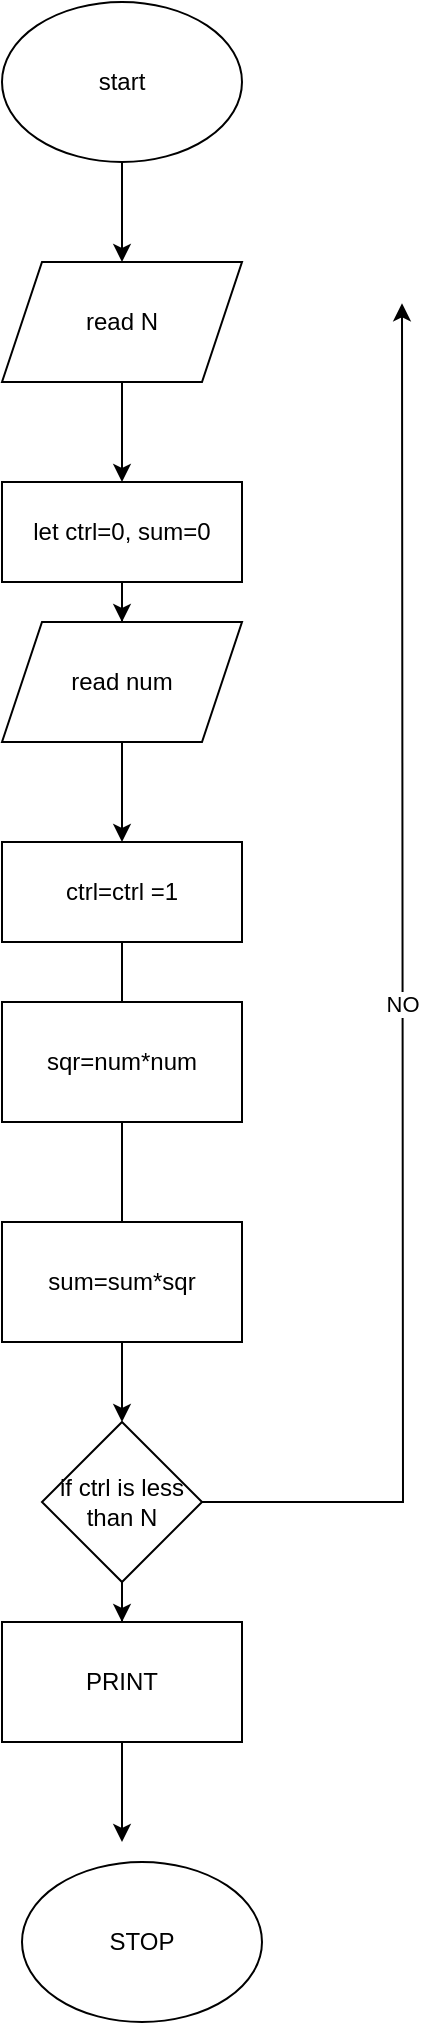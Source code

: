 <mxfile version="20.8.13" type="github">
  <diagram name="Page-1" id="86-W58Dd_mb5PwPu8C0x">
    <mxGraphModel dx="550" dy="439" grid="1" gridSize="10" guides="1" tooltips="1" connect="1" arrows="1" fold="1" page="1" pageScale="1" pageWidth="827" pageHeight="1169" math="0" shadow="0">
      <root>
        <mxCell id="0" />
        <mxCell id="1" parent="0" />
        <mxCell id="5fQX-SkHfRX-rgIxEtE9-2" style="edgeStyle=orthogonalEdgeStyle;rounded=0;orthogonalLoop=1;jettySize=auto;html=1;" edge="1" parent="1" source="5fQX-SkHfRX-rgIxEtE9-1">
          <mxGeometry relative="1" as="geometry">
            <mxPoint x="370" y="130" as="targetPoint" />
          </mxGeometry>
        </mxCell>
        <mxCell id="5fQX-SkHfRX-rgIxEtE9-1" value="start" style="ellipse;whiteSpace=wrap;html=1;" vertex="1" parent="1">
          <mxGeometry x="310" width="120" height="80" as="geometry" />
        </mxCell>
        <mxCell id="5fQX-SkHfRX-rgIxEtE9-4" style="edgeStyle=orthogonalEdgeStyle;rounded=0;orthogonalLoop=1;jettySize=auto;html=1;exitX=0.5;exitY=1;exitDx=0;exitDy=0;" edge="1" parent="1" source="5fQX-SkHfRX-rgIxEtE9-3">
          <mxGeometry relative="1" as="geometry">
            <mxPoint x="370" y="240" as="targetPoint" />
          </mxGeometry>
        </mxCell>
        <mxCell id="5fQX-SkHfRX-rgIxEtE9-3" value="read N" style="shape=parallelogram;perimeter=parallelogramPerimeter;whiteSpace=wrap;html=1;fixedSize=1;" vertex="1" parent="1">
          <mxGeometry x="310" y="130" width="120" height="60" as="geometry" />
        </mxCell>
        <mxCell id="5fQX-SkHfRX-rgIxEtE9-6" style="edgeStyle=orthogonalEdgeStyle;rounded=0;orthogonalLoop=1;jettySize=auto;html=1;" edge="1" parent="1" source="5fQX-SkHfRX-rgIxEtE9-5" target="5fQX-SkHfRX-rgIxEtE9-7">
          <mxGeometry relative="1" as="geometry">
            <mxPoint x="370" y="340" as="targetPoint" />
          </mxGeometry>
        </mxCell>
        <mxCell id="5fQX-SkHfRX-rgIxEtE9-5" value="let ctrl=0, sum=0" style="rounded=0;whiteSpace=wrap;html=1;" vertex="1" parent="1">
          <mxGeometry x="310" y="240" width="120" height="50" as="geometry" />
        </mxCell>
        <mxCell id="5fQX-SkHfRX-rgIxEtE9-8" style="edgeStyle=orthogonalEdgeStyle;rounded=0;orthogonalLoop=1;jettySize=auto;html=1;" edge="1" parent="1" source="5fQX-SkHfRX-rgIxEtE9-7">
          <mxGeometry relative="1" as="geometry">
            <mxPoint x="370" y="420" as="targetPoint" />
          </mxGeometry>
        </mxCell>
        <mxCell id="5fQX-SkHfRX-rgIxEtE9-7" value="read num" style="shape=parallelogram;perimeter=parallelogramPerimeter;whiteSpace=wrap;html=1;fixedSize=1;" vertex="1" parent="1">
          <mxGeometry x="310" y="310" width="120" height="60" as="geometry" />
        </mxCell>
        <mxCell id="5fQX-SkHfRX-rgIxEtE9-10" style="edgeStyle=orthogonalEdgeStyle;rounded=0;orthogonalLoop=1;jettySize=auto;html=1;" edge="1" parent="1" source="5fQX-SkHfRX-rgIxEtE9-9">
          <mxGeometry relative="1" as="geometry">
            <mxPoint x="370" y="520" as="targetPoint" />
          </mxGeometry>
        </mxCell>
        <mxCell id="5fQX-SkHfRX-rgIxEtE9-9" value="ctrl=ctrl =1" style="rounded=0;whiteSpace=wrap;html=1;" vertex="1" parent="1">
          <mxGeometry x="310" y="420" width="120" height="50" as="geometry" />
        </mxCell>
        <mxCell id="5fQX-SkHfRX-rgIxEtE9-12" style="edgeStyle=orthogonalEdgeStyle;rounded=0;orthogonalLoop=1;jettySize=auto;html=1;" edge="1" parent="1" source="5fQX-SkHfRX-rgIxEtE9-11">
          <mxGeometry relative="1" as="geometry">
            <mxPoint x="370" y="620" as="targetPoint" />
          </mxGeometry>
        </mxCell>
        <mxCell id="5fQX-SkHfRX-rgIxEtE9-11" value="sqr=num*num" style="rounded=0;whiteSpace=wrap;html=1;" vertex="1" parent="1">
          <mxGeometry x="310" y="500" width="120" height="60" as="geometry" />
        </mxCell>
        <mxCell id="5fQX-SkHfRX-rgIxEtE9-15" style="edgeStyle=orthogonalEdgeStyle;rounded=0;orthogonalLoop=1;jettySize=auto;html=1;" edge="1" parent="1" source="5fQX-SkHfRX-rgIxEtE9-14">
          <mxGeometry relative="1" as="geometry">
            <mxPoint x="370" y="710" as="targetPoint" />
          </mxGeometry>
        </mxCell>
        <mxCell id="5fQX-SkHfRX-rgIxEtE9-14" value="sum=sum*sqr" style="rounded=0;whiteSpace=wrap;html=1;" vertex="1" parent="1">
          <mxGeometry x="310" y="610" width="120" height="60" as="geometry" />
        </mxCell>
        <mxCell id="5fQX-SkHfRX-rgIxEtE9-18" style="edgeStyle=orthogonalEdgeStyle;rounded=0;orthogonalLoop=1;jettySize=auto;html=1;" edge="1" parent="1" source="5fQX-SkHfRX-rgIxEtE9-17" target="5fQX-SkHfRX-rgIxEtE9-19">
          <mxGeometry relative="1" as="geometry">
            <mxPoint x="370" y="840" as="targetPoint" />
          </mxGeometry>
        </mxCell>
        <mxCell id="5fQX-SkHfRX-rgIxEtE9-25" value="NO" style="edgeStyle=orthogonalEdgeStyle;rounded=0;orthogonalLoop=1;jettySize=auto;html=1;exitX=1;exitY=0.5;exitDx=0;exitDy=0;" edge="1" parent="1" source="5fQX-SkHfRX-rgIxEtE9-17">
          <mxGeometry relative="1" as="geometry">
            <mxPoint x="510" y="150.667" as="targetPoint" />
          </mxGeometry>
        </mxCell>
        <mxCell id="5fQX-SkHfRX-rgIxEtE9-17" value="if ctrl is less than N" style="rhombus;whiteSpace=wrap;html=1;" vertex="1" parent="1">
          <mxGeometry x="330" y="710" width="80" height="80" as="geometry" />
        </mxCell>
        <mxCell id="5fQX-SkHfRX-rgIxEtE9-20" style="edgeStyle=orthogonalEdgeStyle;rounded=0;orthogonalLoop=1;jettySize=auto;html=1;" edge="1" parent="1" source="5fQX-SkHfRX-rgIxEtE9-19">
          <mxGeometry relative="1" as="geometry">
            <mxPoint x="370" y="920" as="targetPoint" />
          </mxGeometry>
        </mxCell>
        <mxCell id="5fQX-SkHfRX-rgIxEtE9-19" value="PRINT" style="rounded=0;whiteSpace=wrap;html=1;" vertex="1" parent="1">
          <mxGeometry x="310" y="810" width="120" height="60" as="geometry" />
        </mxCell>
        <mxCell id="5fQX-SkHfRX-rgIxEtE9-21" value="STOP" style="ellipse;whiteSpace=wrap;html=1;" vertex="1" parent="1">
          <mxGeometry x="320" y="930" width="120" height="80" as="geometry" />
        </mxCell>
      </root>
    </mxGraphModel>
  </diagram>
</mxfile>
